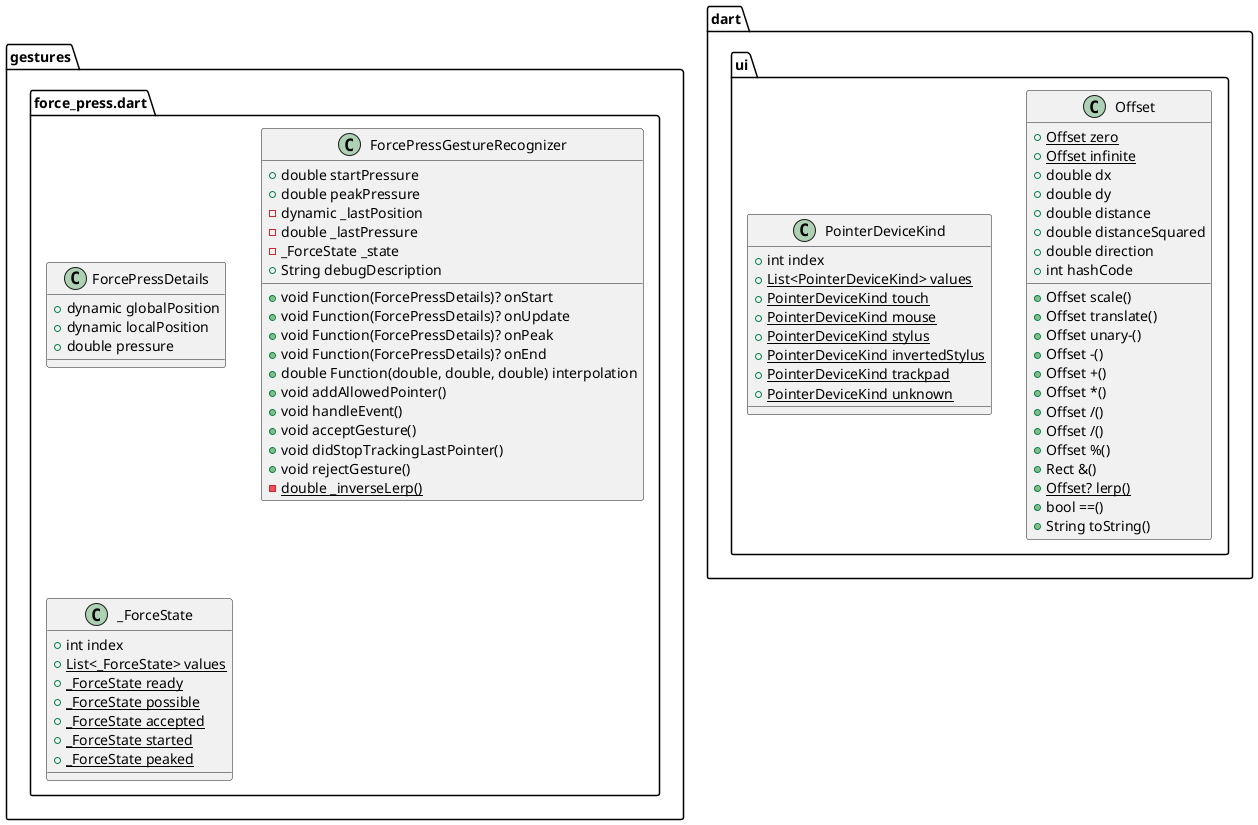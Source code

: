 @startuml
set namespaceSeparator ::

class "gestures::force_press.dart::ForcePressDetails" {
  +dynamic globalPosition
  +dynamic localPosition
  +double pressure
}

class "gestures::force_press.dart::ForcePressGestureRecognizer" {
  +void Function(ForcePressDetails)? onStart
  +void Function(ForcePressDetails)? onUpdate
  +void Function(ForcePressDetails)? onPeak
  +void Function(ForcePressDetails)? onEnd
  +double startPressure
  +double peakPressure
  +double Function(double, double, double) interpolation
  -dynamic _lastPosition
  -double _lastPressure
  -_ForceState _state
  +String debugDescription
  +void addAllowedPointer()
  +void handleEvent()
  +void acceptGesture()
  +void didStopTrackingLastPointer()
  +void rejectGesture()
  {static} -double _inverseLerp()
}

class "gestures::force_press.dart::_ForceState" {
  +int index
  {static} +List<_ForceState> values
  {static} +_ForceState ready
  {static} +_ForceState possible
  {static} +_ForceState accepted
  {static} +_ForceState started
  {static} +_ForceState peaked
}

class "dart::ui::Offset" {
  {static} +Offset zero
  {static} +Offset infinite
  +double dx
  +double dy
  +double distance
  +double distanceSquared
  +double direction
  +int hashCode
  +Offset scale()
  +Offset translate()
  +Offset unary-()
  +Offset -()
  +Offset +()
  +Offset *()
  +Offset /()
  +Offset ~/()
  +Offset %()
  +Rect &()
  {static} +Offset? lerp()
  +bool ==()
  +String toString()
}

class "dart::ui::PointerDeviceKind" {
  +int index
  {static} +List<PointerDeviceKind> values
  {static} +PointerDeviceKind touch
  {static} +PointerDeviceKind mouse
  {static} +PointerDeviceKind stylus
  {static} +PointerDeviceKind invertedStylus
  {static} +PointerDeviceKind trackpad
  {static} +PointerDeviceKind unknown
}


@enduml